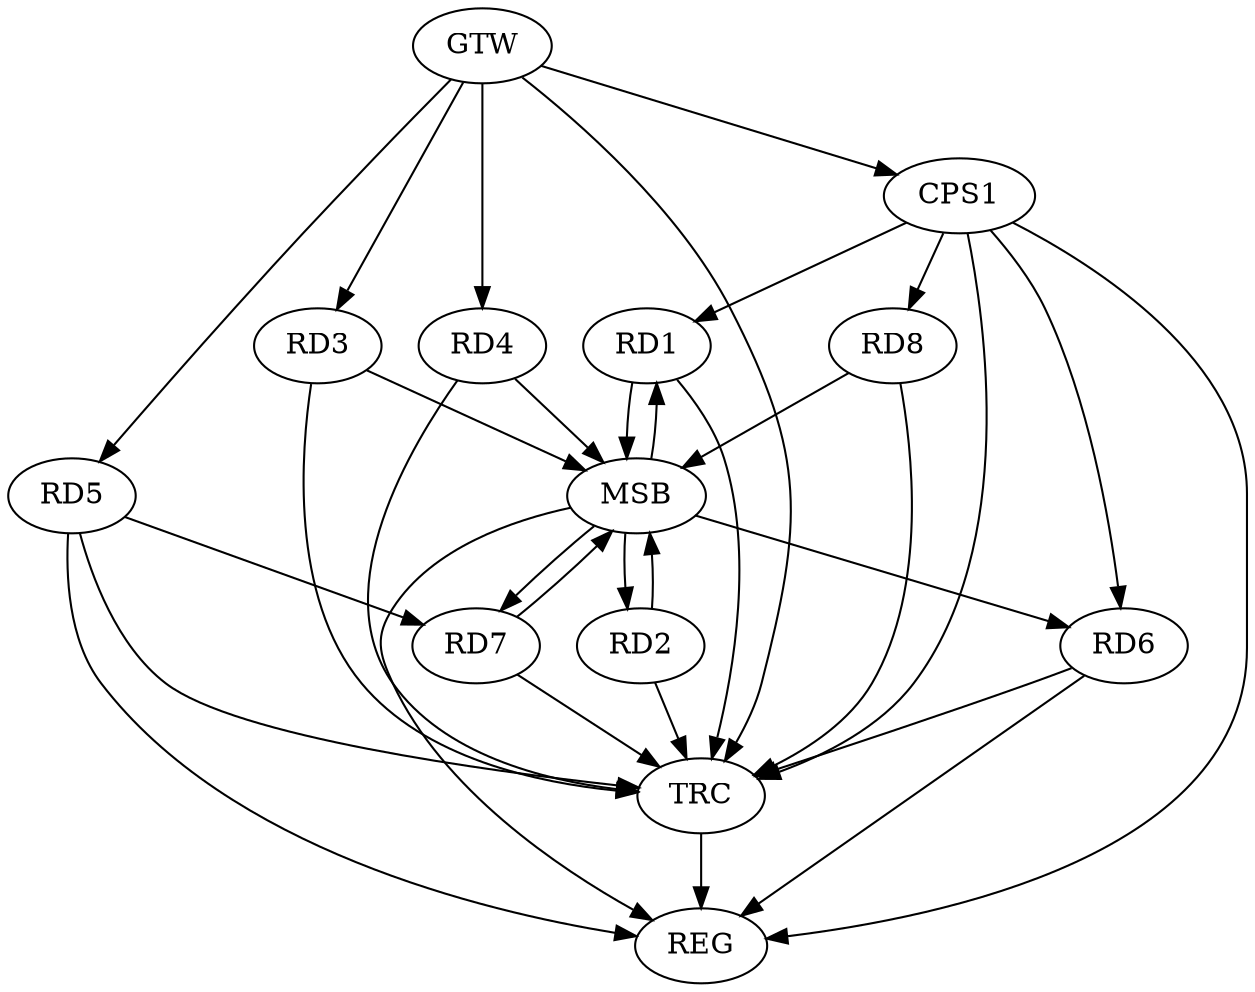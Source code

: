 strict digraph G {
  RD1 [ label="RD1" ];
  RD2 [ label="RD2" ];
  RD3 [ label="RD3" ];
  RD4 [ label="RD4" ];
  RD5 [ label="RD5" ];
  RD6 [ label="RD6" ];
  RD7 [ label="RD7" ];
  RD8 [ label="RD8" ];
  CPS1 [ label="CPS1" ];
  GTW [ label="GTW" ];
  REG [ label="REG" ];
  MSB [ label="MSB" ];
  TRC [ label="TRC" ];
  RD5 -> RD7;
  CPS1 -> RD1;
  CPS1 -> RD6;
  CPS1 -> RD8;
  GTW -> RD3;
  GTW -> RD4;
  GTW -> RD5;
  GTW -> CPS1;
  RD5 -> REG;
  RD6 -> REG;
  CPS1 -> REG;
  RD1 -> MSB;
  MSB -> REG;
  RD2 -> MSB;
  MSB -> RD7;
  RD3 -> MSB;
  MSB -> RD1;
  RD4 -> MSB;
  MSB -> RD6;
  RD7 -> MSB;
  MSB -> RD2;
  RD8 -> MSB;
  RD1 -> TRC;
  RD2 -> TRC;
  RD3 -> TRC;
  RD4 -> TRC;
  RD5 -> TRC;
  RD6 -> TRC;
  RD7 -> TRC;
  RD8 -> TRC;
  CPS1 -> TRC;
  GTW -> TRC;
  TRC -> REG;
}
